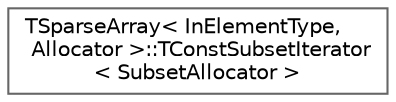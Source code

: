 digraph "Graphical Class Hierarchy"
{
 // INTERACTIVE_SVG=YES
 // LATEX_PDF_SIZE
  bgcolor="transparent";
  edge [fontname=Helvetica,fontsize=10,labelfontname=Helvetica,labelfontsize=10];
  node [fontname=Helvetica,fontsize=10,shape=box,height=0.2,width=0.4];
  rankdir="LR";
  Node0 [id="Node000000",label="TSparseArray\< InElementType,\l Allocator \>::TConstSubsetIterator\l\< SubsetAllocator \>",height=0.2,width=0.4,color="grey40", fillcolor="white", style="filled",URL="$d4/db7/classTSparseArray_1_1TConstSubsetIterator.html",tooltip="An iterator which only iterates over the elements of the array which correspond to set bits in a sepa..."];
}
